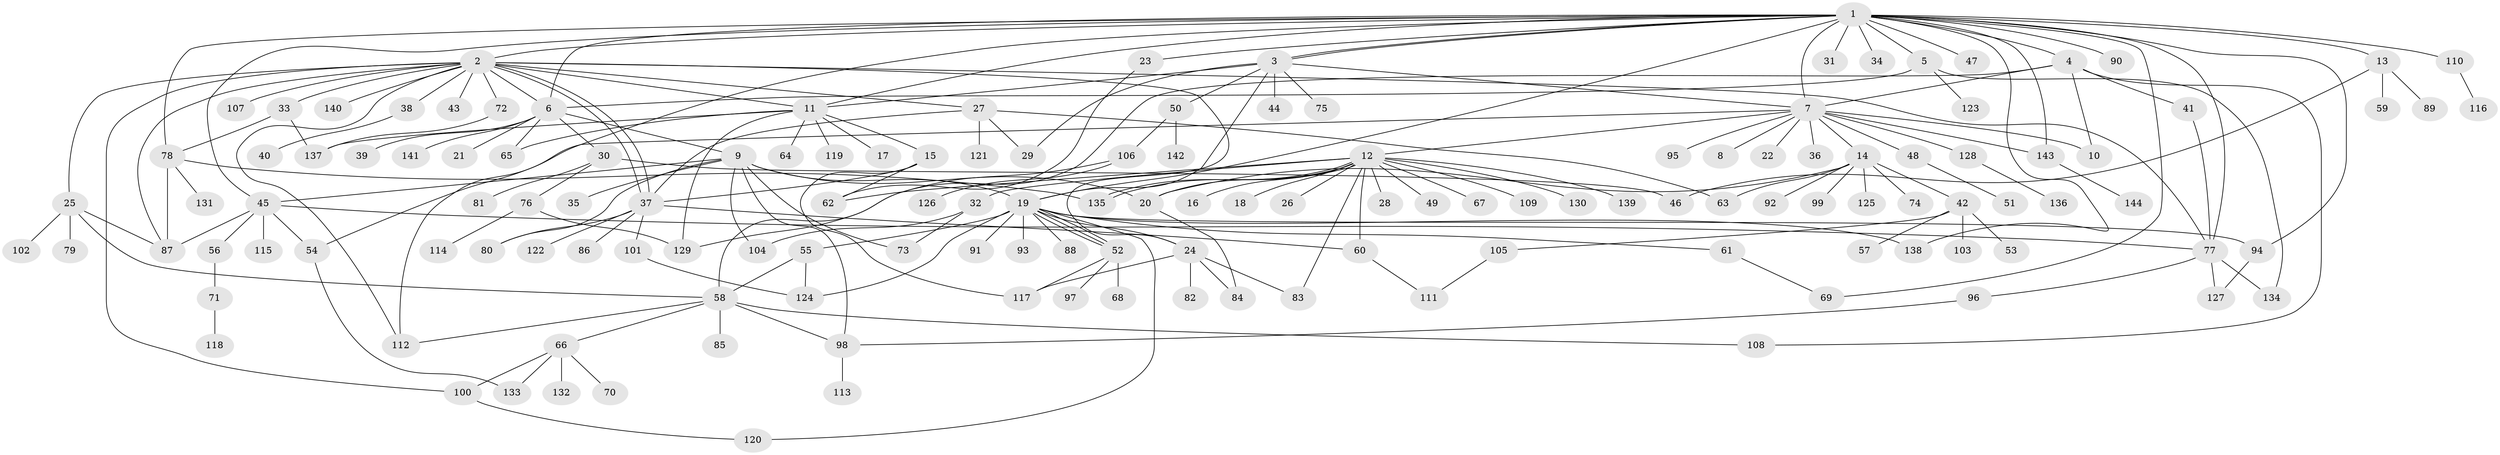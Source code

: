 // Generated by graph-tools (version 1.1) at 2025/46/03/09/25 04:46:47]
// undirected, 144 vertices, 209 edges
graph export_dot {
graph [start="1"]
  node [color=gray90,style=filled];
  1;
  2;
  3;
  4;
  5;
  6;
  7;
  8;
  9;
  10;
  11;
  12;
  13;
  14;
  15;
  16;
  17;
  18;
  19;
  20;
  21;
  22;
  23;
  24;
  25;
  26;
  27;
  28;
  29;
  30;
  31;
  32;
  33;
  34;
  35;
  36;
  37;
  38;
  39;
  40;
  41;
  42;
  43;
  44;
  45;
  46;
  47;
  48;
  49;
  50;
  51;
  52;
  53;
  54;
  55;
  56;
  57;
  58;
  59;
  60;
  61;
  62;
  63;
  64;
  65;
  66;
  67;
  68;
  69;
  70;
  71;
  72;
  73;
  74;
  75;
  76;
  77;
  78;
  79;
  80;
  81;
  82;
  83;
  84;
  85;
  86;
  87;
  88;
  89;
  90;
  91;
  92;
  93;
  94;
  95;
  96;
  97;
  98;
  99;
  100;
  101;
  102;
  103;
  104;
  105;
  106;
  107;
  108;
  109;
  110;
  111;
  112;
  113;
  114;
  115;
  116;
  117;
  118;
  119;
  120;
  121;
  122;
  123;
  124;
  125;
  126;
  127;
  128;
  129;
  130;
  131;
  132;
  133;
  134;
  135;
  136;
  137;
  138;
  139;
  140;
  141;
  142;
  143;
  144;
  1 -- 2;
  1 -- 3;
  1 -- 3;
  1 -- 4;
  1 -- 5;
  1 -- 6;
  1 -- 7;
  1 -- 11;
  1 -- 13;
  1 -- 19;
  1 -- 23;
  1 -- 31;
  1 -- 34;
  1 -- 45;
  1 -- 47;
  1 -- 69;
  1 -- 77;
  1 -- 78;
  1 -- 90;
  1 -- 94;
  1 -- 110;
  1 -- 112;
  1 -- 138;
  1 -- 143;
  2 -- 6;
  2 -- 11;
  2 -- 24;
  2 -- 25;
  2 -- 27;
  2 -- 33;
  2 -- 37;
  2 -- 37;
  2 -- 38;
  2 -- 43;
  2 -- 72;
  2 -- 77;
  2 -- 87;
  2 -- 100;
  2 -- 107;
  2 -- 112;
  2 -- 140;
  3 -- 7;
  3 -- 11;
  3 -- 19;
  3 -- 29;
  3 -- 44;
  3 -- 50;
  3 -- 75;
  4 -- 7;
  4 -- 10;
  4 -- 41;
  4 -- 58;
  4 -- 108;
  5 -- 6;
  5 -- 123;
  5 -- 134;
  6 -- 9;
  6 -- 21;
  6 -- 30;
  6 -- 39;
  6 -- 65;
  6 -- 141;
  7 -- 8;
  7 -- 10;
  7 -- 12;
  7 -- 14;
  7 -- 22;
  7 -- 36;
  7 -- 48;
  7 -- 54;
  7 -- 95;
  7 -- 128;
  7 -- 143;
  9 -- 19;
  9 -- 20;
  9 -- 35;
  9 -- 45;
  9 -- 73;
  9 -- 80;
  9 -- 98;
  9 -- 104;
  11 -- 15;
  11 -- 17;
  11 -- 64;
  11 -- 65;
  11 -- 119;
  11 -- 129;
  11 -- 137;
  12 -- 16;
  12 -- 18;
  12 -- 20;
  12 -- 26;
  12 -- 28;
  12 -- 32;
  12 -- 49;
  12 -- 60;
  12 -- 62;
  12 -- 67;
  12 -- 83;
  12 -- 109;
  12 -- 130;
  12 -- 135;
  12 -- 135;
  12 -- 139;
  13 -- 46;
  13 -- 59;
  13 -- 89;
  14 -- 20;
  14 -- 42;
  14 -- 63;
  14 -- 74;
  14 -- 92;
  14 -- 99;
  14 -- 125;
  15 -- 37;
  15 -- 62;
  15 -- 117;
  19 -- 24;
  19 -- 52;
  19 -- 52;
  19 -- 52;
  19 -- 55;
  19 -- 61;
  19 -- 88;
  19 -- 91;
  19 -- 93;
  19 -- 94;
  19 -- 120;
  19 -- 124;
  19 -- 138;
  20 -- 84;
  23 -- 62;
  24 -- 82;
  24 -- 83;
  24 -- 84;
  24 -- 117;
  25 -- 58;
  25 -- 79;
  25 -- 87;
  25 -- 102;
  27 -- 29;
  27 -- 37;
  27 -- 63;
  27 -- 121;
  30 -- 46;
  30 -- 76;
  30 -- 81;
  32 -- 73;
  32 -- 104;
  33 -- 78;
  33 -- 137;
  37 -- 60;
  37 -- 80;
  37 -- 86;
  37 -- 101;
  37 -- 122;
  38 -- 40;
  41 -- 77;
  42 -- 53;
  42 -- 57;
  42 -- 103;
  42 -- 105;
  45 -- 54;
  45 -- 56;
  45 -- 77;
  45 -- 87;
  45 -- 115;
  48 -- 51;
  50 -- 106;
  50 -- 142;
  52 -- 68;
  52 -- 97;
  52 -- 117;
  54 -- 133;
  55 -- 58;
  55 -- 124;
  56 -- 71;
  58 -- 66;
  58 -- 85;
  58 -- 98;
  58 -- 108;
  58 -- 112;
  60 -- 111;
  61 -- 69;
  66 -- 70;
  66 -- 100;
  66 -- 132;
  66 -- 133;
  71 -- 118;
  72 -- 137;
  76 -- 114;
  76 -- 129;
  77 -- 96;
  77 -- 127;
  77 -- 134;
  78 -- 87;
  78 -- 131;
  78 -- 135;
  94 -- 127;
  96 -- 98;
  98 -- 113;
  100 -- 120;
  101 -- 124;
  105 -- 111;
  106 -- 126;
  106 -- 129;
  110 -- 116;
  128 -- 136;
  143 -- 144;
}
